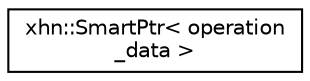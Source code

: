 digraph "Graphical Class Hierarchy"
{
  edge [fontname="Helvetica",fontsize="10",labelfontname="Helvetica",labelfontsize="10"];
  node [fontname="Helvetica",fontsize="10",shape=record];
  rankdir="LR";
  Node1 [label="xhn::SmartPtr\< operation\l_data \>",height=0.2,width=0.4,color="black", fillcolor="white", style="filled",URL="$classxhn_1_1_smart_ptr.html"];
}

